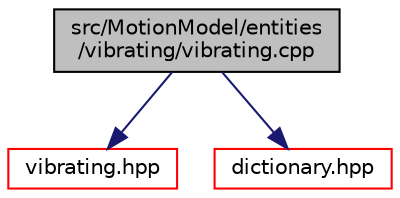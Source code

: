 digraph "src/MotionModel/entities/vibrating/vibrating.cpp"
{
 // LATEX_PDF_SIZE
  edge [fontname="Helvetica",fontsize="10",labelfontname="Helvetica",labelfontsize="10"];
  node [fontname="Helvetica",fontsize="10",shape=record];
  Node1 [label="src/MotionModel/entities\l/vibrating/vibrating.cpp",height=0.2,width=0.4,color="black", fillcolor="grey75", style="filled", fontcolor="black",tooltip=" "];
  Node1 -> Node2 [color="midnightblue",fontsize="10",style="solid",fontname="Helvetica"];
  Node2 [label="vibrating.hpp",height=0.2,width=0.4,color="red", fillcolor="white", style="filled",URL="$vibrating_8hpp.html",tooltip=" "];
  Node1 -> Node55 [color="midnightblue",fontsize="10",style="solid",fontname="Helvetica"];
  Node55 [label="dictionary.hpp",height=0.2,width=0.4,color="red", fillcolor="white", style="filled",URL="$dictionary_8hpp.html",tooltip=" "];
}
